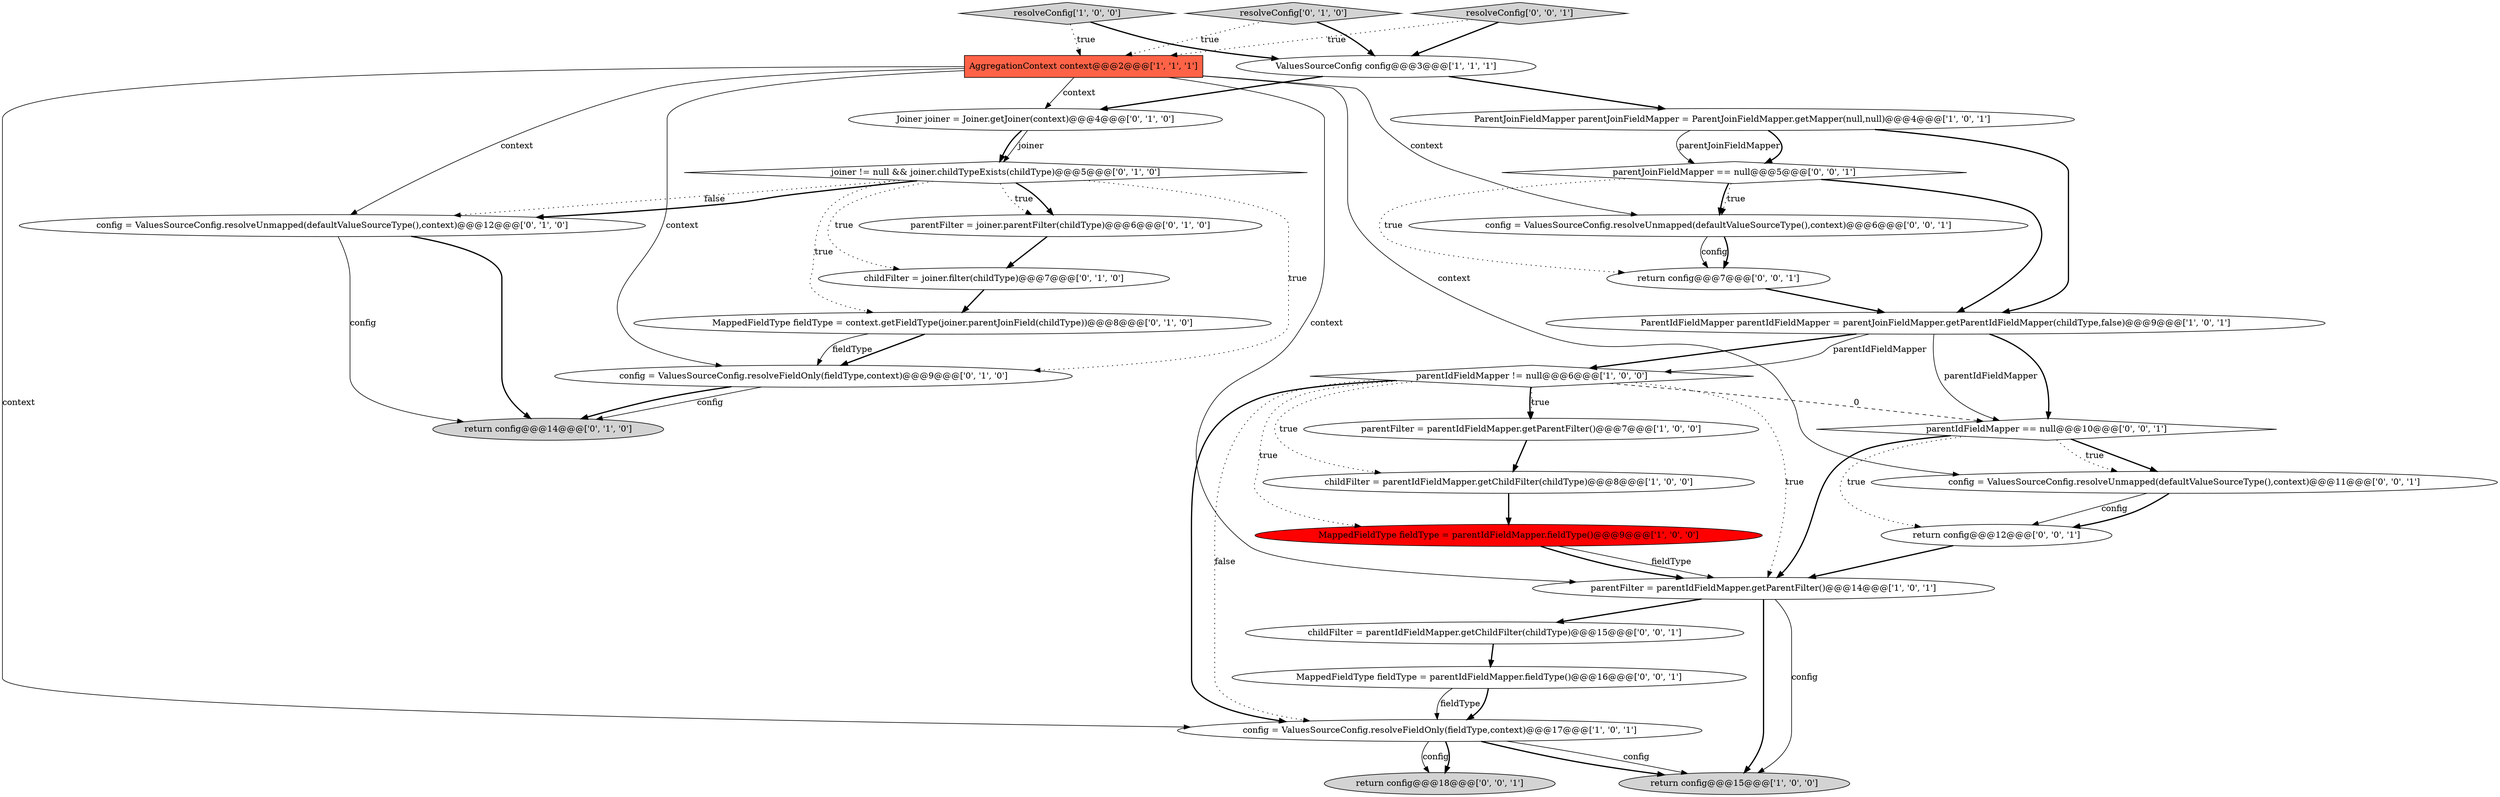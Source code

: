 digraph {
6 [style = filled, label = "parentIdFieldMapper != null@@@6@@@['1', '0', '0']", fillcolor = white, shape = diamond image = "AAA0AAABBB1BBB"];
30 [style = filled, label = "childFilter = parentIdFieldMapper.getChildFilter(childType)@@@15@@@['0', '0', '1']", fillcolor = white, shape = ellipse image = "AAA0AAABBB3BBB"];
22 [style = filled, label = "MappedFieldType fieldType = parentIdFieldMapper.fieldType()@@@16@@@['0', '0', '1']", fillcolor = white, shape = ellipse image = "AAA0AAABBB3BBB"];
20 [style = filled, label = "config = ValuesSourceConfig.resolveFieldOnly(fieldType,context)@@@9@@@['0', '1', '0']", fillcolor = white, shape = ellipse image = "AAA0AAABBB2BBB"];
11 [style = filled, label = "resolveConfig['1', '0', '0']", fillcolor = lightgray, shape = diamond image = "AAA0AAABBB1BBB"];
26 [style = filled, label = "parentJoinFieldMapper == null@@@5@@@['0', '0', '1']", fillcolor = white, shape = diamond image = "AAA0AAABBB3BBB"];
27 [style = filled, label = "return config@@@7@@@['0', '0', '1']", fillcolor = white, shape = ellipse image = "AAA0AAABBB3BBB"];
1 [style = filled, label = "return config@@@15@@@['1', '0', '0']", fillcolor = lightgray, shape = ellipse image = "AAA0AAABBB1BBB"];
8 [style = filled, label = "config = ValuesSourceConfig.resolveFieldOnly(fieldType,context)@@@17@@@['1', '0', '1']", fillcolor = white, shape = ellipse image = "AAA0AAABBB1BBB"];
19 [style = filled, label = "Joiner joiner = Joiner.getJoiner(context)@@@4@@@['0', '1', '0']", fillcolor = white, shape = ellipse image = "AAA0AAABBB2BBB"];
4 [style = filled, label = "ParentIdFieldMapper parentIdFieldMapper = parentJoinFieldMapper.getParentIdFieldMapper(childType,false)@@@9@@@['1', '0', '1']", fillcolor = white, shape = ellipse image = "AAA0AAABBB1BBB"];
7 [style = filled, label = "ValuesSourceConfig config@@@3@@@['1', '1', '1']", fillcolor = white, shape = ellipse image = "AAA0AAABBB1BBB"];
23 [style = filled, label = "parentIdFieldMapper == null@@@10@@@['0', '0', '1']", fillcolor = white, shape = diamond image = "AAA0AAABBB3BBB"];
15 [style = filled, label = "config = ValuesSourceConfig.resolveUnmapped(defaultValueSourceType(),context)@@@12@@@['0', '1', '0']", fillcolor = white, shape = ellipse image = "AAA0AAABBB2BBB"];
13 [style = filled, label = "joiner != null && joiner.childTypeExists(childType)@@@5@@@['0', '1', '0']", fillcolor = white, shape = diamond image = "AAA0AAABBB2BBB"];
29 [style = filled, label = "return config@@@18@@@['0', '0', '1']", fillcolor = lightgray, shape = ellipse image = "AAA0AAABBB3BBB"];
18 [style = filled, label = "MappedFieldType fieldType = context.getFieldType(joiner.parentJoinField(childType))@@@8@@@['0', '1', '0']", fillcolor = white, shape = ellipse image = "AAA0AAABBB2BBB"];
17 [style = filled, label = "resolveConfig['0', '1', '0']", fillcolor = lightgray, shape = diamond image = "AAA0AAABBB2BBB"];
3 [style = filled, label = "ParentJoinFieldMapper parentJoinFieldMapper = ParentJoinFieldMapper.getMapper(null,null)@@@4@@@['1', '0', '1']", fillcolor = white, shape = ellipse image = "AAA0AAABBB1BBB"];
0 [style = filled, label = "parentFilter = parentIdFieldMapper.getParentFilter()@@@7@@@['1', '0', '0']", fillcolor = white, shape = ellipse image = "AAA0AAABBB1BBB"];
5 [style = filled, label = "MappedFieldType fieldType = parentIdFieldMapper.fieldType()@@@9@@@['1', '0', '0']", fillcolor = red, shape = ellipse image = "AAA1AAABBB1BBB"];
14 [style = filled, label = "childFilter = joiner.filter(childType)@@@7@@@['0', '1', '0']", fillcolor = white, shape = ellipse image = "AAA0AAABBB2BBB"];
10 [style = filled, label = "parentFilter = parentIdFieldMapper.getParentFilter()@@@14@@@['1', '0', '1']", fillcolor = white, shape = ellipse image = "AAA0AAABBB1BBB"];
28 [style = filled, label = "resolveConfig['0', '0', '1']", fillcolor = lightgray, shape = diamond image = "AAA0AAABBB3BBB"];
2 [style = filled, label = "AggregationContext context@@@2@@@['1', '1', '1']", fillcolor = tomato, shape = box image = "AAA0AAABBB1BBB"];
21 [style = filled, label = "return config@@@12@@@['0', '0', '1']", fillcolor = white, shape = ellipse image = "AAA0AAABBB3BBB"];
25 [style = filled, label = "config = ValuesSourceConfig.resolveUnmapped(defaultValueSourceType(),context)@@@11@@@['0', '0', '1']", fillcolor = white, shape = ellipse image = "AAA0AAABBB3BBB"];
16 [style = filled, label = "return config@@@14@@@['0', '1', '0']", fillcolor = lightgray, shape = ellipse image = "AAA0AAABBB2BBB"];
12 [style = filled, label = "parentFilter = joiner.parentFilter(childType)@@@6@@@['0', '1', '0']", fillcolor = white, shape = ellipse image = "AAA0AAABBB2BBB"];
9 [style = filled, label = "childFilter = parentIdFieldMapper.getChildFilter(childType)@@@8@@@['1', '0', '0']", fillcolor = white, shape = ellipse image = "AAA0AAABBB1BBB"];
24 [style = filled, label = "config = ValuesSourceConfig.resolveUnmapped(defaultValueSourceType(),context)@@@6@@@['0', '0', '1']", fillcolor = white, shape = ellipse image = "AAA0AAABBB3BBB"];
2->8 [style = solid, label="context"];
5->10 [style = bold, label=""];
21->10 [style = bold, label=""];
8->29 [style = solid, label="config"];
23->25 [style = bold, label=""];
0->9 [style = bold, label=""];
13->18 [style = dotted, label="true"];
30->22 [style = bold, label=""];
3->26 [style = solid, label="parentJoinFieldMapper"];
13->12 [style = dotted, label="true"];
4->6 [style = solid, label="parentIdFieldMapper"];
4->6 [style = bold, label=""];
4->23 [style = solid, label="parentIdFieldMapper"];
10->1 [style = solid, label="config"];
24->27 [style = solid, label="config"];
13->15 [style = dotted, label="false"];
20->16 [style = solid, label="config"];
13->20 [style = dotted, label="true"];
26->27 [style = dotted, label="true"];
2->19 [style = solid, label="context"];
28->7 [style = bold, label=""];
23->21 [style = dotted, label="true"];
19->13 [style = solid, label="joiner"];
3->26 [style = bold, label=""];
8->1 [style = solid, label="config"];
28->2 [style = dotted, label="true"];
6->0 [style = bold, label=""];
4->23 [style = bold, label=""];
15->16 [style = bold, label=""];
26->24 [style = bold, label=""];
26->4 [style = bold, label=""];
3->4 [style = bold, label=""];
22->8 [style = solid, label="fieldType"];
7->3 [style = bold, label=""];
2->20 [style = solid, label="context"];
17->7 [style = bold, label=""];
22->8 [style = bold, label=""];
25->21 [style = solid, label="config"];
8->1 [style = bold, label=""];
6->10 [style = dotted, label="true"];
18->20 [style = bold, label=""];
27->4 [style = bold, label=""];
11->2 [style = dotted, label="true"];
13->12 [style = bold, label=""];
6->8 [style = dotted, label="false"];
20->16 [style = bold, label=""];
19->13 [style = bold, label=""];
6->9 [style = dotted, label="true"];
5->10 [style = solid, label="fieldType"];
2->25 [style = solid, label="context"];
2->24 [style = solid, label="context"];
18->20 [style = solid, label="fieldType"];
26->24 [style = dotted, label="true"];
6->8 [style = bold, label=""];
6->23 [style = dashed, label="0"];
12->14 [style = bold, label=""];
23->10 [style = bold, label=""];
9->5 [style = bold, label=""];
14->18 [style = bold, label=""];
17->2 [style = dotted, label="true"];
13->15 [style = bold, label=""];
6->0 [style = dotted, label="true"];
15->16 [style = solid, label="config"];
10->1 [style = bold, label=""];
13->14 [style = dotted, label="true"];
7->19 [style = bold, label=""];
2->10 [style = solid, label="context"];
24->27 [style = bold, label=""];
2->15 [style = solid, label="context"];
10->30 [style = bold, label=""];
11->7 [style = bold, label=""];
8->29 [style = bold, label=""];
25->21 [style = bold, label=""];
6->5 [style = dotted, label="true"];
23->25 [style = dotted, label="true"];
}

